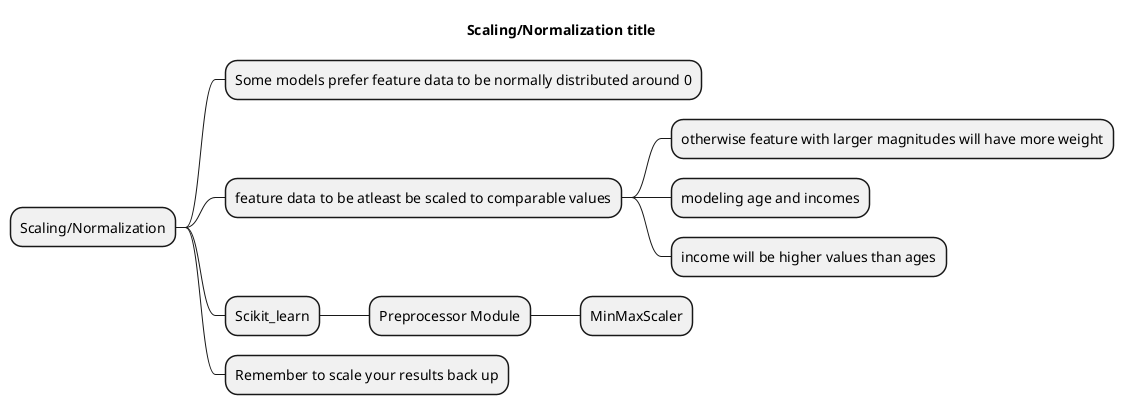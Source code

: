 @startmindmap
'https://plantuml.com/mindmap-diagram

title Scaling/Normalization title

+ Scaling/Normalization
++ Some models prefer feature data to be normally distributed around 0
++ feature data to be atleast be scaled to comparable values
+++ otherwise feature with larger magnitudes will have more weight
+++ modeling age and incomes
+++ income will be higher values than ages
++ Scikit_learn
+++ Preprocessor Module
++++ MinMaxScaler
++ Remember to scale your results back up

@endmindmap
